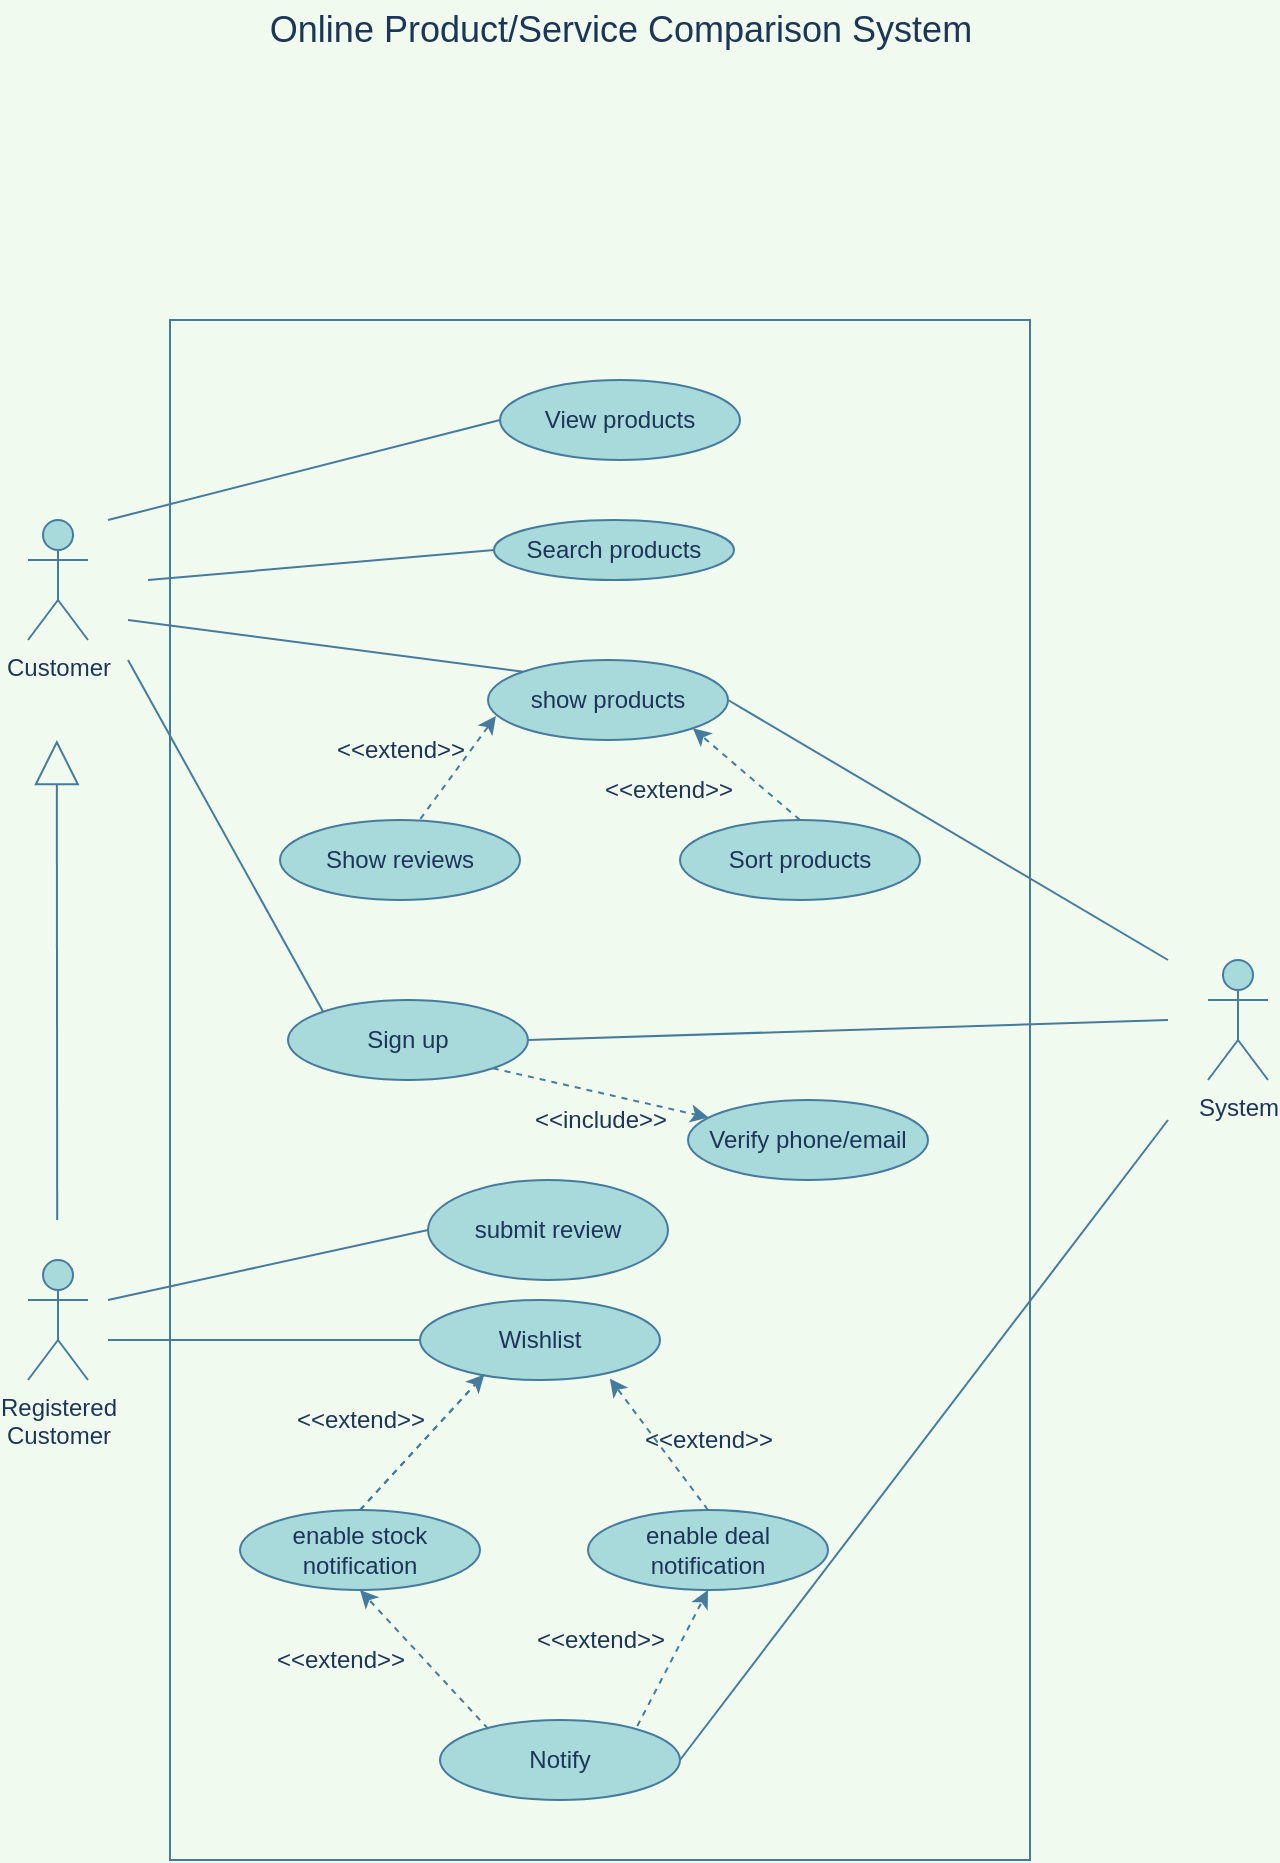 <mxfile version="13.9.9" type="device"><diagram id="ZGn0VeVKHymxVVDJNnEs" name="Page-1"><mxGraphModel dx="1002" dy="593" grid="1" gridSize="10" guides="1" tooltips="1" connect="1" arrows="1" fold="1" page="1" pageScale="1" pageWidth="827" pageHeight="1169" background="#F1FAEE" math="0" shadow="0"><root><mxCell id="0"/><mxCell id="1" parent="0"/><mxCell id="kk2YzGvXLxV_kxFqNa6y-48" value="" style="rounded=0;whiteSpace=wrap;html=1;fillColor=none;strokeColor=#457B9D;fontColor=#1D3557;" parent="1" vertex="1"><mxGeometry x="171" y="360" width="430" height="770" as="geometry"/></mxCell><mxCell id="kk2YzGvXLxV_kxFqNa6y-1" value="Customer" style="shape=umlActor;verticalLabelPosition=bottom;verticalAlign=top;html=1;outlineConnect=0;fillColor=#A8DADC;strokeColor=#457B9D;fontColor=#1D3557;" parent="1" vertex="1"><mxGeometry x="100" y="460" width="30" height="60" as="geometry"/></mxCell><mxCell id="kk2YzGvXLxV_kxFqNa6y-2" value="Registered&lt;br&gt;Customer" style="shape=umlActor;verticalLabelPosition=bottom;verticalAlign=top;html=1;outlineConnect=0;fillColor=#A8DADC;strokeColor=#457B9D;fontColor=#1D3557;" parent="1" vertex="1"><mxGeometry x="100" y="830" width="30" height="60" as="geometry"/></mxCell><mxCell id="kk2YzGvXLxV_kxFqNa6y-20" style="rounded=0;orthogonalLoop=1;jettySize=auto;html=1;exitX=0;exitY=0.5;exitDx=0;exitDy=0;endArrow=none;endFill=0;strokeColor=#457B9D;fontColor=#1D3557;labelBackgroundColor=#F1FAEE;" parent="1" source="kk2YzGvXLxV_kxFqNa6y-4" edge="1"><mxGeometry relative="1" as="geometry"><mxPoint x="140" y="460" as="targetPoint"/></mxGeometry></mxCell><mxCell id="kk2YzGvXLxV_kxFqNa6y-4" value="View products" style="ellipse;whiteSpace=wrap;html=1;fillColor=#A8DADC;strokeColor=#457B9D;fontColor=#1D3557;" parent="1" vertex="1"><mxGeometry x="336" y="390" width="120" height="40" as="geometry"/></mxCell><mxCell id="kk2YzGvXLxV_kxFqNa6y-26" style="edgeStyle=none;rounded=0;orthogonalLoop=1;jettySize=auto;html=1;exitX=1;exitY=0.5;exitDx=0;exitDy=0;endArrow=none;endFill=0;strokeColor=#457B9D;fontColor=#1D3557;labelBackgroundColor=#F1FAEE;" parent="1" source="kk2YzGvXLxV_kxFqNa6y-8" edge="1"><mxGeometry relative="1" as="geometry"><mxPoint x="670" y="680" as="targetPoint"/></mxGeometry></mxCell><mxCell id="IcX4ui45kY8vii6IP564-5" style="rounded=0;orthogonalLoop=1;jettySize=auto;html=1;exitX=0;exitY=0;exitDx=0;exitDy=0;endArrow=none;endFill=0;labelBackgroundColor=#F1FAEE;strokeColor=#457B9D;fontColor=#1D3557;" edge="1" parent="1" source="kk2YzGvXLxV_kxFqNa6y-8"><mxGeometry relative="1" as="geometry"><mxPoint x="150" y="510" as="targetPoint"/></mxGeometry></mxCell><mxCell id="kk2YzGvXLxV_kxFqNa6y-8" value="show products" style="ellipse;whiteSpace=wrap;html=1;fillColor=#A8DADC;strokeColor=#457B9D;fontColor=#1D3557;" parent="1" vertex="1"><mxGeometry x="330" y="530" width="120" height="40" as="geometry"/></mxCell><mxCell id="kk2YzGvXLxV_kxFqNa6y-33" style="edgeStyle=none;rounded=0;orthogonalLoop=1;jettySize=auto;html=1;exitX=0;exitY=0.5;exitDx=0;exitDy=0;endArrow=none;endFill=0;strokeColor=#457B9D;fontColor=#1D3557;labelBackgroundColor=#F1FAEE;" parent="1" source="kk2YzGvXLxV_kxFqNa6y-10" edge="1"><mxGeometry relative="1" as="geometry"><mxPoint x="140" y="870" as="targetPoint"/></mxGeometry></mxCell><mxCell id="kk2YzGvXLxV_kxFqNa6y-10" value="Wishlist" style="ellipse;whiteSpace=wrap;html=1;fillColor=#A8DADC;strokeColor=#457B9D;fontColor=#1D3557;" parent="1" vertex="1"><mxGeometry x="296" y="850" width="120" height="40" as="geometry"/></mxCell><mxCell id="IcX4ui45kY8vii6IP564-7" style="rounded=1;sketch=0;orthogonalLoop=1;jettySize=auto;html=1;exitX=1;exitY=0.5;exitDx=0;exitDy=0;strokeColor=#457B9D;fillColor=#A8DADC;fontColor=#1D3557;endArrow=none;endFill=0;" edge="1" parent="1" source="kk2YzGvXLxV_kxFqNa6y-11"><mxGeometry relative="1" as="geometry"><mxPoint x="670" y="760" as="targetPoint"/></mxGeometry></mxCell><mxCell id="kk2YzGvXLxV_kxFqNa6y-11" value="Notify" style="ellipse;whiteSpace=wrap;html=1;fillColor=#A8DADC;strokeColor=#457B9D;fontColor=#1D3557;" parent="1" vertex="1"><mxGeometry x="306" y="1060" width="120" height="40" as="geometry"/></mxCell><mxCell id="kk2YzGvXLxV_kxFqNa6y-34" style="edgeStyle=none;rounded=0;orthogonalLoop=1;jettySize=auto;html=1;exitX=0.5;exitY=0;exitDx=0;exitDy=0;entryX=0.268;entryY=0.93;entryDx=0;entryDy=0;entryPerimeter=0;endArrow=none;endFill=0;dashed=1;strokeColor=#457B9D;fontColor=#1D3557;labelBackgroundColor=#F1FAEE;" parent="1" source="kk2YzGvXLxV_kxFqNa6y-12" target="kk2YzGvXLxV_kxFqNa6y-10" edge="1"><mxGeometry relative="1" as="geometry"/></mxCell><mxCell id="kk2YzGvXLxV_kxFqNa6y-36" style="edgeStyle=none;rounded=0;orthogonalLoop=1;jettySize=auto;html=1;exitX=0.201;exitY=0.111;exitDx=0;exitDy=0;entryX=0.5;entryY=1;entryDx=0;entryDy=0;endArrow=classic;endFill=1;exitPerimeter=0;dashed=1;strokeColor=#457B9D;fontColor=#1D3557;labelBackgroundColor=#F1FAEE;" parent="1" source="kk2YzGvXLxV_kxFqNa6y-11" target="kk2YzGvXLxV_kxFqNa6y-12" edge="1"><mxGeometry relative="1" as="geometry"/></mxCell><mxCell id="kk2YzGvXLxV_kxFqNa6y-12" value="enable stock notification" style="ellipse;whiteSpace=wrap;html=1;fillColor=#A8DADC;strokeColor=#457B9D;fontColor=#1D3557;" parent="1" vertex="1"><mxGeometry x="206" y="955" width="120" height="40" as="geometry"/></mxCell><mxCell id="kk2YzGvXLxV_kxFqNa6y-37" style="edgeStyle=none;rounded=0;orthogonalLoop=1;jettySize=auto;html=1;exitX=0.822;exitY=0.077;exitDx=0;exitDy=0;entryX=0.5;entryY=1;entryDx=0;entryDy=0;endArrow=classic;endFill=1;exitPerimeter=0;dashed=1;strokeColor=#457B9D;fontColor=#1D3557;labelBackgroundColor=#F1FAEE;" parent="1" source="kk2YzGvXLxV_kxFqNa6y-11" target="kk2YzGvXLxV_kxFqNa6y-13" edge="1"><mxGeometry relative="1" as="geometry"/></mxCell><mxCell id="kk2YzGvXLxV_kxFqNa6y-13" value="&lt;span&gt;enable deal notification&lt;/span&gt;" style="ellipse;whiteSpace=wrap;html=1;fillColor=#A8DADC;strokeColor=#457B9D;fontColor=#1D3557;" parent="1" vertex="1"><mxGeometry x="380" y="955" width="120" height="40" as="geometry"/></mxCell><mxCell id="IcX4ui45kY8vii6IP564-6" style="edgeStyle=none;rounded=0;orthogonalLoop=1;jettySize=auto;html=1;exitX=0;exitY=0.5;exitDx=0;exitDy=0;endArrow=none;endFill=0;labelBackgroundColor=#F1FAEE;strokeColor=#457B9D;fontColor=#1D3557;" edge="1" parent="1" source="kk2YzGvXLxV_kxFqNa6y-16"><mxGeometry relative="1" as="geometry"><mxPoint x="160" y="490" as="targetPoint"/></mxGeometry></mxCell><mxCell id="kk2YzGvXLxV_kxFqNa6y-16" value="Search products" style="ellipse;whiteSpace=wrap;html=1;fillColor=#A8DADC;strokeColor=#457B9D;fontColor=#1D3557;" parent="1" vertex="1"><mxGeometry x="333" y="460" width="120" height="30" as="geometry"/></mxCell><mxCell id="kk2YzGvXLxV_kxFqNa6y-30" style="edgeStyle=none;rounded=0;orthogonalLoop=1;jettySize=auto;html=1;exitX=1;exitY=1;exitDx=0;exitDy=0;endArrow=classic;endFill=1;dashed=1;strokeColor=#457B9D;fontColor=#1D3557;labelBackgroundColor=#F1FAEE;" parent="1" source="kk2YzGvXLxV_kxFqNa6y-17" target="kk2YzGvXLxV_kxFqNa6y-18" edge="1"><mxGeometry relative="1" as="geometry"/></mxCell><mxCell id="kk2YzGvXLxV_kxFqNa6y-31" style="edgeStyle=none;rounded=0;orthogonalLoop=1;jettySize=auto;html=1;exitX=0;exitY=0;exitDx=0;exitDy=0;endArrow=none;endFill=0;strokeColor=#457B9D;fontColor=#1D3557;labelBackgroundColor=#F1FAEE;" parent="1" source="kk2YzGvXLxV_kxFqNa6y-17" edge="1"><mxGeometry relative="1" as="geometry"><mxPoint x="150" y="530" as="targetPoint"/></mxGeometry></mxCell><mxCell id="kk2YzGvXLxV_kxFqNa6y-17" value="Sign up" style="ellipse;whiteSpace=wrap;html=1;fillColor=#A8DADC;strokeColor=#457B9D;fontColor=#1D3557;" parent="1" vertex="1"><mxGeometry x="230" y="700" width="120" height="40" as="geometry"/></mxCell><mxCell id="kk2YzGvXLxV_kxFqNa6y-32" style="edgeStyle=none;rounded=0;orthogonalLoop=1;jettySize=auto;html=1;exitX=1;exitY=0.5;exitDx=0;exitDy=0;endArrow=none;endFill=0;strokeColor=#457B9D;fontColor=#1D3557;labelBackgroundColor=#F1FAEE;" parent="1" source="kk2YzGvXLxV_kxFqNa6y-17" edge="1"><mxGeometry relative="1" as="geometry"><mxPoint x="670" y="710" as="targetPoint"/></mxGeometry></mxCell><mxCell id="kk2YzGvXLxV_kxFqNa6y-18" value="Verify phone/email" style="ellipse;whiteSpace=wrap;html=1;fillColor=#A8DADC;strokeColor=#457B9D;fontColor=#1D3557;" parent="1" vertex="1"><mxGeometry x="430" y="750" width="120" height="40" as="geometry"/></mxCell><mxCell id="kk2YzGvXLxV_kxFqNa6y-19" value="System" style="shape=umlActor;verticalLabelPosition=bottom;verticalAlign=top;html=1;outlineConnect=0;fillColor=#A8DADC;strokeColor=#457B9D;fontColor=#1D3557;" parent="1" vertex="1"><mxGeometry x="690" y="680" width="30" height="60" as="geometry"/></mxCell><mxCell id="kk2YzGvXLxV_kxFqNa6y-43" style="edgeStyle=none;rounded=0;orthogonalLoop=1;jettySize=auto;html=1;exitX=0.5;exitY=0;exitDx=0;exitDy=0;entryX=0.268;entryY=0.93;entryDx=0;entryDy=0;entryPerimeter=0;endArrow=classic;endFill=1;dashed=1;strokeColor=#457B9D;fontColor=#1D3557;labelBackgroundColor=#F1FAEE;" parent="1" edge="1"><mxGeometry relative="1" as="geometry"><mxPoint x="266" y="955" as="sourcePoint"/><mxPoint x="328.16" y="887.2" as="targetPoint"/></mxGeometry></mxCell><mxCell id="kk2YzGvXLxV_kxFqNa6y-44" style="edgeStyle=none;rounded=0;orthogonalLoop=1;jettySize=auto;html=1;exitX=0.5;exitY=0;exitDx=0;exitDy=0;entryX=0.791;entryY=0.982;entryDx=0;entryDy=0;entryPerimeter=0;endArrow=classic;endFill=1;dashed=1;strokeColor=#457B9D;fontColor=#1D3557;labelBackgroundColor=#F1FAEE;" parent="1" edge="1" source="kk2YzGvXLxV_kxFqNa6y-13"><mxGeometry relative="1" as="geometry"><mxPoint x="440" y="955" as="sourcePoint"/><mxPoint x="390.92" y="889.28" as="targetPoint"/></mxGeometry></mxCell><mxCell id="kk2YzGvXLxV_kxFqNa6y-49" style="edgeStyle=none;rounded=0;orthogonalLoop=1;jettySize=auto;html=1;entryX=0.5;entryY=1;entryDx=0;entryDy=0;dashed=1;startArrow=none;startFill=0;endArrow=classic;endFill=1;strokeColor=#457B9D;fontColor=#1D3557;labelBackgroundColor=#F1FAEE;" parent="1" source="kk2YzGvXLxV_kxFqNa6y-11" target="kk2YzGvXLxV_kxFqNa6y-11" edge="1"><mxGeometry relative="1" as="geometry"/></mxCell><mxCell id="kk2YzGvXLxV_kxFqNa6y-52" value="&amp;lt;&amp;lt;include&amp;gt;&amp;gt;" style="text;html=1;align=center;verticalAlign=middle;resizable=0;points=[];autosize=1;fontColor=#1D3557;" parent="1" vertex="1"><mxGeometry x="346" y="750" width="80" height="20" as="geometry"/></mxCell><mxCell id="kk2YzGvXLxV_kxFqNa6y-53" value="&amp;lt;&amp;lt;extend&amp;gt;&amp;gt;" style="text;html=1;align=center;verticalAlign=middle;resizable=0;points=[];autosize=1;fontColor=#1D3557;" parent="1" vertex="1"><mxGeometry x="400" y="910" width="80" height="20" as="geometry"/></mxCell><mxCell id="kk2YzGvXLxV_kxFqNa6y-54" value="&amp;lt;&amp;lt;extend&amp;gt;&amp;gt;" style="text;html=1;align=center;verticalAlign=middle;resizable=0;points=[];autosize=1;fontColor=#1D3557;" parent="1" vertex="1"><mxGeometry x="226" y="900" width="80" height="20" as="geometry"/></mxCell><mxCell id="kk2YzGvXLxV_kxFqNa6y-55" value="&amp;lt;&amp;lt;extend&amp;gt;&amp;gt;" style="text;html=1;align=center;verticalAlign=middle;resizable=0;points=[];autosize=1;fontColor=#1D3557;" parent="1" vertex="1"><mxGeometry x="216" y="1020" width="80" height="20" as="geometry"/></mxCell><mxCell id="kk2YzGvXLxV_kxFqNa6y-56" value="&amp;lt;&amp;lt;extend&amp;gt;&amp;gt;" style="text;html=1;align=center;verticalAlign=middle;resizable=0;points=[];autosize=1;fontColor=#1D3557;" parent="1" vertex="1"><mxGeometry x="346" y="1010" width="80" height="20" as="geometry"/></mxCell><mxCell id="kk2YzGvXLxV_kxFqNa6y-80" style="edgeStyle=none;rounded=0;orthogonalLoop=1;jettySize=auto;html=1;exitX=0.5;exitY=0;exitDx=0;exitDy=0;entryX=1;entryY=1;entryDx=0;entryDy=0;dashed=1;startArrow=none;startFill=0;endArrow=classic;endFill=1;strokeColor=#457B9D;fontColor=#1D3557;labelBackgroundColor=#F1FAEE;" parent="1" source="kk2YzGvXLxV_kxFqNa6y-77" target="kk2YzGvXLxV_kxFqNa6y-8" edge="1"><mxGeometry relative="1" as="geometry"/></mxCell><mxCell id="kk2YzGvXLxV_kxFqNa6y-77" value="Sort products" style="ellipse;whiteSpace=wrap;html=1;fillColor=#A8DADC;strokeColor=#457B9D;fontColor=#1D3557;" parent="1" vertex="1"><mxGeometry x="426" y="610" width="120" height="40" as="geometry"/></mxCell><mxCell id="kk2YzGvXLxV_kxFqNa6y-79" value="&amp;lt;&amp;lt;extend&amp;gt;&amp;gt;" style="text;html=1;align=center;verticalAlign=middle;resizable=0;points=[];autosize=1;fontColor=#1D3557;" parent="1" vertex="1"><mxGeometry x="380" y="585" width="80" height="20" as="geometry"/></mxCell><mxCell id="kk2YzGvXLxV_kxFqNa6y-83" value="" style="endArrow=block;html=1;endFill=0;strokeWidth=1;endSize=20;strokeColor=#457B9D;fontColor=#1D3557;labelBackgroundColor=#F1FAEE;" parent="1" edge="1"><mxGeometry width="50" height="50" relative="1" as="geometry"><mxPoint x="114.59" y="810" as="sourcePoint"/><mxPoint x="114.41" y="570" as="targetPoint"/></mxGeometry></mxCell><mxCell id="MSF42l4VkYkSRw9f3vbC-2" style="rounded=0;orthogonalLoop=1;jettySize=auto;html=1;exitX=0;exitY=0.5;exitDx=0;exitDy=0;endArrow=none;endFill=0;strokeColor=#457B9D;fontColor=#1D3557;labelBackgroundColor=#F1FAEE;" parent="1" source="MSF42l4VkYkSRw9f3vbC-1" edge="1"><mxGeometry relative="1" as="geometry"><mxPoint x="140" y="850" as="targetPoint"/></mxGeometry></mxCell><mxCell id="MSF42l4VkYkSRw9f3vbC-1" value="submit review" style="ellipse;whiteSpace=wrap;html=1;fillColor=#A8DADC;strokeColor=#457B9D;fontColor=#1D3557;" parent="1" vertex="1"><mxGeometry x="300" y="790" width="120" height="50" as="geometry"/></mxCell><mxCell id="MSF42l4VkYkSRw9f3vbC-6" style="edgeStyle=none;rounded=0;orthogonalLoop=1;jettySize=auto;html=1;exitX=0.585;exitY=-0.014;exitDx=0;exitDy=0;entryX=0.033;entryY=0.7;entryDx=0;entryDy=0;entryPerimeter=0;endArrow=classic;endFill=1;dashed=1;strokeColor=#457B9D;fontColor=#1D3557;labelBackgroundColor=#F1FAEE;exitPerimeter=0;" parent="1" source="MSF42l4VkYkSRw9f3vbC-5" target="kk2YzGvXLxV_kxFqNa6y-8" edge="1"><mxGeometry relative="1" as="geometry"/></mxCell><mxCell id="MSF42l4VkYkSRw9f3vbC-5" value="Show reviews" style="ellipse;whiteSpace=wrap;html=1;fillColor=#A8DADC;strokeColor=#457B9D;fontColor=#1D3557;" parent="1" vertex="1"><mxGeometry x="226" y="610" width="120" height="40" as="geometry"/></mxCell><mxCell id="MSF42l4VkYkSRw9f3vbC-7" value="&amp;lt;&amp;lt;extend&amp;gt;&amp;gt;" style="text;html=1;align=center;verticalAlign=middle;resizable=0;points=[];autosize=1;fontColor=#1D3557;" parent="1" vertex="1"><mxGeometry x="246" y="565" width="80" height="20" as="geometry"/></mxCell><mxCell id="MSF42l4VkYkSRw9f3vbC-8" value="&amp;nbsp;Online Product/Service Comparison System&amp;nbsp;" style="text;html=1;align=center;verticalAlign=middle;resizable=0;points=[];autosize=1;fontSize=18;fontColor=#1D3557;" parent="1" vertex="1"><mxGeometry x="206" y="200" width="380" height="30" as="geometry"/></mxCell></root></mxGraphModel></diagram></mxfile>